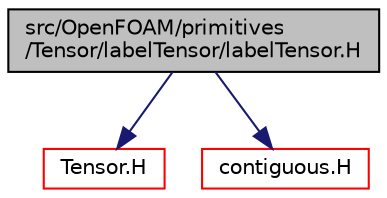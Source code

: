 digraph "src/OpenFOAM/primitives/Tensor/labelTensor/labelTensor.H"
{
  bgcolor="transparent";
  edge [fontname="Helvetica",fontsize="10",labelfontname="Helvetica",labelfontsize="10"];
  node [fontname="Helvetica",fontsize="10",shape=record];
  Node0 [label="src/OpenFOAM/primitives\l/Tensor/labelTensor/labelTensor.H",height=0.2,width=0.4,color="black", fillcolor="grey75", style="filled", fontcolor="black"];
  Node0 -> Node1 [color="midnightblue",fontsize="10",style="solid",fontname="Helvetica"];
  Node1 [label="Tensor.H",height=0.2,width=0.4,color="red",URL="$a13616.html"];
  Node0 -> Node63 [color="midnightblue",fontsize="10",style="solid",fontname="Helvetica"];
  Node63 [label="contiguous.H",height=0.2,width=0.4,color="red",URL="$a12953.html",tooltip="Template function to specify if the data of a type are contiguous. "];
}
